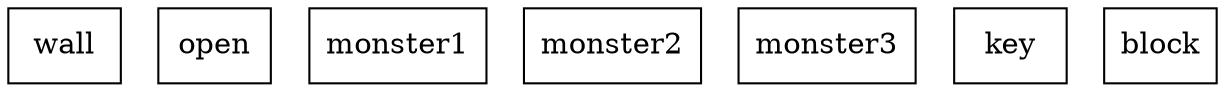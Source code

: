 graph room {
 node [shape="box"]; wall [pos="1,1!"]; wall [pos="2,1!"]; wall [pos="3,1!"]; wall [pos="4,1!"]; wall [pos="5,1!"]; wall [pos="6,1!"]; wall [pos="7,1!"]; wall [pos="8,1!"]; wall [pos="9,1!"]; wall [pos="10,1!"]; wall [pos="11,1!"]; wall [pos="12,1!"]; wall [pos="13,1!"]; wall [pos="14,1!"]; wall [pos="1,2!"]; wall [pos="14,2!"]; wall [pos="1,3!"]; wall [pos="14,3!"]; wall [pos="1,4!"]; wall [pos="14,4!"]; wall [pos="1,5!"]; wall [pos="14,5!"]; wall [pos="1,6!"]; wall [pos="14,6!"]; wall [pos="1,7!"]; wall [pos="14,7!"]; wall [pos="1,8!"]; wall [pos="14,8!"]; wall [pos="1,9!"]; wall [pos="2,9!"]; wall [pos="3,9!"]; wall [pos="4,9!"]; wall [pos="5,9!"]; wall [pos="6,9!"]; wall [pos="8,9!"]; wall [pos="9,9!"]; wall [pos="10,9!"]; wall [pos="11,9!"]; wall [pos="12,9!"]; wall [pos="13,9!"]; wall [pos="14,9!"]; open [pos="7,9!"]; monster1 [pos="6,6!"]; monster2 [pos="2,4!"]; monster3 [pos="4,4!"]; key [pos="4,3!"]; block [pos="3,5!"]; block [pos="4,5!"]; block [pos="3,6!"]; block [pos="4,6!"]; block [pos="11,6!"]; block [pos="12,6!"]; block [pos="3,7!"]; block [pos="4,7!"]; block [pos="11,7!"]; block [pos="12,7!"]; block [pos="11,8!"]; block [pos="12,8!"]; }